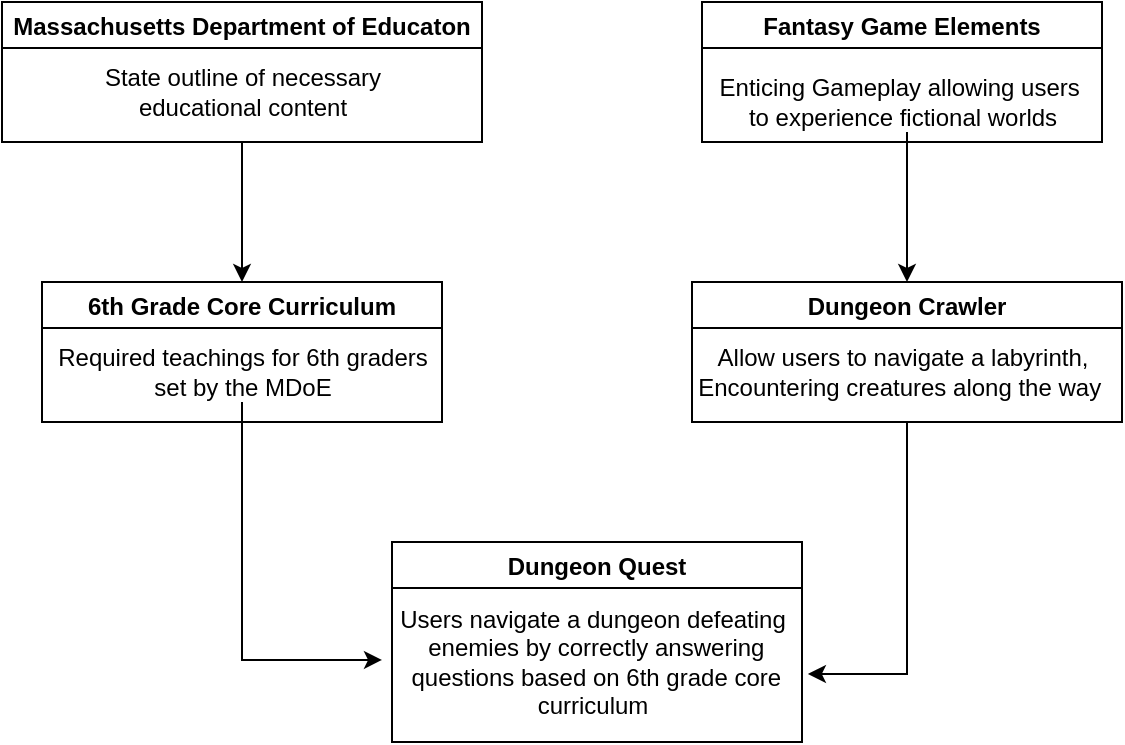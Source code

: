 <mxfile version="15.4.0" type="device"><diagram id="Ut0GzS_V-DzlPu7BCWbq" name="Page-1"><mxGraphModel dx="1106" dy="819" grid="1" gridSize="10" guides="1" tooltips="1" connect="1" arrows="1" fold="1" page="1" pageScale="1" pageWidth="850" pageHeight="1100" math="0" shadow="0"><root><mxCell id="0"/><mxCell id="1" parent="0"/><mxCell id="Io2Rqdl83x44QEe9nKbj-6" style="edgeStyle=orthogonalEdgeStyle;rounded=0;orthogonalLoop=1;jettySize=auto;html=1;entryX=0.5;entryY=0;entryDx=0;entryDy=0;" edge="1" parent="1" source="Io2Rqdl83x44QEe9nKbj-1" target="Io2Rqdl83x44QEe9nKbj-4"><mxGeometry relative="1" as="geometry"/></mxCell><mxCell id="Io2Rqdl83x44QEe9nKbj-1" value="Massachusetts Department of Educaton" style="swimlane;" vertex="1" parent="1"><mxGeometry x="100" y="60" width="240" height="70" as="geometry"/></mxCell><mxCell id="Io2Rqdl83x44QEe9nKbj-2" value="State outline of necessary &lt;br&gt;educational content" style="text;html=1;align=center;verticalAlign=middle;resizable=0;points=[];autosize=1;strokeColor=none;fillColor=none;" vertex="1" parent="Io2Rqdl83x44QEe9nKbj-1"><mxGeometry x="45" y="30" width="150" height="30" as="geometry"/></mxCell><mxCell id="Io2Rqdl83x44QEe9nKbj-4" value="6th Grade Core Curriculum" style="swimlane;" vertex="1" parent="1"><mxGeometry x="120" y="200" width="200" height="70" as="geometry"/></mxCell><mxCell id="Io2Rqdl83x44QEe9nKbj-5" value="Required teachings for 6th graders&lt;br&gt;set by the MDoE" style="text;html=1;align=center;verticalAlign=middle;resizable=0;points=[];autosize=1;strokeColor=none;fillColor=none;" vertex="1" parent="Io2Rqdl83x44QEe9nKbj-4"><mxGeometry y="30" width="200" height="30" as="geometry"/></mxCell><mxCell id="Io2Rqdl83x44QEe9nKbj-7" value="Fantasy Game Elements" style="swimlane;" vertex="1" parent="1"><mxGeometry x="450" y="60" width="200" height="70" as="geometry"/></mxCell><mxCell id="Io2Rqdl83x44QEe9nKbj-14" style="edgeStyle=orthogonalEdgeStyle;rounded=0;orthogonalLoop=1;jettySize=auto;html=1;entryX=0.5;entryY=0;entryDx=0;entryDy=0;" edge="1" parent="1" source="Io2Rqdl83x44QEe9nKbj-8" target="Io2Rqdl83x44QEe9nKbj-9"><mxGeometry relative="1" as="geometry"><mxPoint x="550" y="190" as="targetPoint"/><Array as="points"><mxPoint x="553" y="163"/></Array></mxGeometry></mxCell><mxCell id="Io2Rqdl83x44QEe9nKbj-8" value="Enticing Gameplay allowing users&amp;nbsp;&lt;br&gt;to experience fictional worlds" style="text;html=1;align=center;verticalAlign=middle;resizable=0;points=[];autosize=1;strokeColor=none;fillColor=none;" vertex="1" parent="1"><mxGeometry x="450" y="95" width="200" height="30" as="geometry"/></mxCell><mxCell id="Io2Rqdl83x44QEe9nKbj-18" style="edgeStyle=orthogonalEdgeStyle;rounded=0;orthogonalLoop=1;jettySize=auto;html=1;entryX=1.014;entryY=0.6;entryDx=0;entryDy=0;entryPerimeter=0;" edge="1" parent="1" source="Io2Rqdl83x44QEe9nKbj-9" target="Io2Rqdl83x44QEe9nKbj-16"><mxGeometry relative="1" as="geometry"><Array as="points"><mxPoint x="553" y="396"/></Array></mxGeometry></mxCell><mxCell id="Io2Rqdl83x44QEe9nKbj-9" value="Dungeon Crawler" style="swimlane;" vertex="1" parent="1"><mxGeometry x="445" y="200" width="215" height="70" as="geometry"/></mxCell><mxCell id="Io2Rqdl83x44QEe9nKbj-10" value="Allow users to navigate a labyrinth,&lt;br&gt;Encountering creatures along the way&amp;nbsp;" style="text;html=1;align=center;verticalAlign=middle;resizable=0;points=[];autosize=1;strokeColor=none;fillColor=none;" vertex="1" parent="Io2Rqdl83x44QEe9nKbj-9"><mxGeometry x="-5" y="30" width="220" height="30" as="geometry"/></mxCell><mxCell id="Io2Rqdl83x44QEe9nKbj-15" value="Dungeon Quest" style="swimlane;" vertex="1" parent="1"><mxGeometry x="295" y="330" width="205" height="100" as="geometry"/></mxCell><mxCell id="Io2Rqdl83x44QEe9nKbj-16" value="Users navigate a dungeon defeating&lt;br&gt;&amp;nbsp;enemies by correctly answering&lt;br&gt;&amp;nbsp;questions based on 6th grade core&lt;br&gt;curriculum" style="text;html=1;align=center;verticalAlign=middle;resizable=0;points=[];autosize=1;strokeColor=none;fillColor=none;" vertex="1" parent="Io2Rqdl83x44QEe9nKbj-15"><mxGeometry x="-5" y="30" width="210" height="60" as="geometry"/></mxCell><mxCell id="Io2Rqdl83x44QEe9nKbj-17" style="edgeStyle=orthogonalEdgeStyle;rounded=0;orthogonalLoop=1;jettySize=auto;html=1;entryX=0;entryY=0.483;entryDx=0;entryDy=0;entryPerimeter=0;" edge="1" parent="1" source="Io2Rqdl83x44QEe9nKbj-5" target="Io2Rqdl83x44QEe9nKbj-16"><mxGeometry relative="1" as="geometry"/></mxCell></root></mxGraphModel></diagram></mxfile>